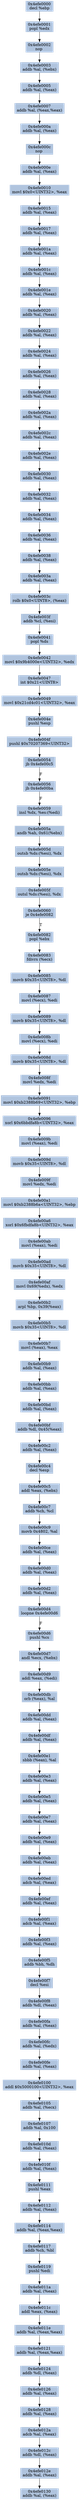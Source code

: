 digraph G {
node[shape=rectangle,style=filled,fillcolor=lightsteelblue,color=lightsteelblue]
bgcolor="transparent"
a0x4efe0000decl_ebp[label="0x4efe0000\ndecl %ebp"];
a0x4efe0001popl_edx[label="0x4efe0001\npopl %edx"];
a0x4efe0002nop_[label="0x4efe0002\nnop "];
a0x4efe0003addb_al_ebx_[label="0x4efe0003\naddb %al, (%ebx)"];
a0x4efe0005addb_al_eax_[label="0x4efe0005\naddb %al, (%eax)"];
a0x4efe0007addb_al_eaxeax_[label="0x4efe0007\naddb %al, (%eax,%eax)"];
a0x4efe000aaddb_al_eax_[label="0x4efe000a\naddb %al, (%eax)"];
a0x4efe000cnop_[label="0x4efe000c\nnop "];
a0x4efe000eaddb_al_eax_[label="0x4efe000e\naddb %al, (%eax)"];
a0x4efe0010movl_0x0UINT32_eax[label="0x4efe0010\nmovl $0x0<UINT32>, %eax"];
a0x4efe0015addb_al_eax_[label="0x4efe0015\naddb %al, (%eax)"];
a0x4efe0017addb_al_eax_[label="0x4efe0017\naddb %al, (%eax)"];
a0x4efe001aaddb_al_eax_[label="0x4efe001a\naddb %al, (%eax)"];
a0x4efe001caddb_al_eax_[label="0x4efe001c\naddb %al, (%eax)"];
a0x4efe001eaddb_al_eax_[label="0x4efe001e\naddb %al, (%eax)"];
a0x4efe0020addb_al_eax_[label="0x4efe0020\naddb %al, (%eax)"];
a0x4efe0022addb_al_eax_[label="0x4efe0022\naddb %al, (%eax)"];
a0x4efe0024addb_al_eax_[label="0x4efe0024\naddb %al, (%eax)"];
a0x4efe0026addb_al_eax_[label="0x4efe0026\naddb %al, (%eax)"];
a0x4efe0028addb_al_eax_[label="0x4efe0028\naddb %al, (%eax)"];
a0x4efe002aaddb_al_eax_[label="0x4efe002a\naddb %al, (%eax)"];
a0x4efe002caddb_al_eax_[label="0x4efe002c\naddb %al, (%eax)"];
a0x4efe002eaddb_al_eax_[label="0x4efe002e\naddb %al, (%eax)"];
a0x4efe0030addb_al_eax_[label="0x4efe0030\naddb %al, (%eax)"];
a0x4efe0032addb_al_eax_[label="0x4efe0032\naddb %al, (%eax)"];
a0x4efe0034addb_al_eax_[label="0x4efe0034\naddb %al, (%eax)"];
a0x4efe0036addb_al_eax_[label="0x4efe0036\naddb %al, (%eax)"];
a0x4efe0038addb_al_eax_[label="0x4efe0038\naddb %al, (%eax)"];
a0x4efe003aaddb_al_eax_[label="0x4efe003a\naddb %al, (%eax)"];
a0x4efe003crolb_0x0UINT8_eax_[label="0x4efe003c\nrolb $0x0<UINT8>, (%eax)"];
a0x4efe003faddb_cl_esi_[label="0x4efe003f\naddb %cl, (%esi)"];
a0x4efe0041popl_ds[label="0x4efe0041\npopl %ds"];
a0x4efe0042movl_0x9b4000eUINT32_edx[label="0x4efe0042\nmovl $0x9b4000e<UINT32>, %edx"];
a0x4efe0047int_0x21UINT8[label="0x4efe0047\nint $0x21<UINT8>"];
a0x4efe0049movl_0x21cd4c01UINT32_eax[label="0x4efe0049\nmovl $0x21cd4c01<UINT32>, %eax"];
a0x4efe004epushl_esp[label="0x4efe004e\npushl %esp"];
a0x4efe004fpushl_0x70207369UINT32[label="0x4efe004f\npushl $0x70207369<UINT32>"];
a0x4efe0054jb_0x4efe00c5[label="0x4efe0054\njb 0x4efe00c5"];
a0x4efe0056jb_0x4efe00ba[label="0x4efe0056\njb 0x4efe00ba"];
a0x4efe0059insl_dx_es_edi_[label="0x4efe0059\ninsl %dx, %es:(%edi)"];
a0x4efe005aandb_ah_0x61ebx_[label="0x4efe005a\nandb %ah, 0x61(%ebx)"];
a0x4efe005doutsb_ds_esi__dx[label="0x4efe005d\noutsb %ds:(%esi), %dx"];
a0x4efe005eoutsb_ds_esi__dx[label="0x4efe005e\noutsb %ds:(%esi), %dx"];
a0x4efe005foutsl_ds_esi__dx[label="0x4efe005f\noutsl %ds:(%esi), %dx"];
a0x4efe0060je_0x4efe0082[label="0x4efe0060\nje 0x4efe0082"];
a0x4efe0082popl_ebx[label="0x4efe0082\npopl %ebx"];
a0x4efe0083fdivrs_ecx_[label="0x4efe0083\nfdivrs (%ecx)"];
a0x4efe0085movb_0x35UINT8_dl[label="0x4efe0085\nmovb $0x35<UINT8>, %dl"];
a0x4efe0087movl_ecx__edi[label="0x4efe0087\nmovl (%ecx), %edi"];
a0x4efe0089movb_0x35UINT8_dl[label="0x4efe0089\nmovb $0x35<UINT8>, %dl"];
a0x4efe008bmovl_ecx__edi[label="0x4efe008b\nmovl (%ecx), %edi"];
a0x4efe008dmovb_0x35UINT8_dl[label="0x4efe008d\nmovb $0x35<UINT8>, %dl"];
a0x4efe008fmovl_edx_edi[label="0x4efe008f\nmovl %edx, %edi"];
a0x4efe0091movl_0xb2388b69UINT32_ebp[label="0x4efe0091\nmovl $0xb2388b69<UINT32>, %ebp"];
a0x4efe0096xorl_0x6bbdfa8bUINT32_eax[label="0x4efe0096\nxorl $0x6bbdfa8b<UINT32>, %eax"];
a0x4efe009bmovl_eax__edi[label="0x4efe009b\nmovl (%eax), %edi"];
a0x4efe009dmovb_0x35UINT8_dl[label="0x4efe009d\nmovb $0x35<UINT8>, %dl"];
a0x4efe009fmovl_edx_edi[label="0x4efe009f\nmovl %edx, %edi"];
a0x4efe00a1movl_0xb2388b6aUINT32_ebp[label="0x4efe00a1\nmovl $0xb2388b6a<UINT32>, %ebp"];
a0x4efe00a6xorl_0x6fbdfa8bUINT32_eax[label="0x4efe00a6\nxorl $0x6fbdfa8b<UINT32>, %eax"];
a0x4efe00abmovl_eax__edi[label="0x4efe00ab\nmovl (%eax), %edi"];
a0x4efe00admovb_0x35UINT8_dl[label="0x4efe00ad\nmovb $0x35<UINT8>, %dl"];
a0x4efe00afmovl_0x69edx__edx[label="0x4efe00af\nmovl 0x69(%edx), %edx"];
a0x4efe00b2arpl_bp_0x39eax_[label="0x4efe00b2\narpl %bp, 0x39(%eax)"];
a0x4efe00b5movb_0x35UINT8_dl[label="0x4efe00b5\nmovb $0x35<UINT8>, %dl"];
a0x4efe00b7movl_eax__eax[label="0x4efe00b7\nmovl (%eax), %eax"];
a0x4efe00b9addb_al_eax_[label="0x4efe00b9\naddb %al, (%eax)"];
a0x4efe00bbaddb_al_eax_[label="0x4efe00bb\naddb %al, (%eax)"];
a0x4efe00bdaddb_al_eax_[label="0x4efe00bd\naddb %al, (%eax)"];
a0x4efe00bfaddb_dl_0x45eax_[label="0x4efe00bf\naddb %dl, 0x45(%eax)"];
a0x4efe00c2addb_al_eax_[label="0x4efe00c2\naddb %al, (%eax)"];
a0x4efe00c4decl_esp[label="0x4efe00c4\ndecl %esp"];
a0x4efe00c5addl_eax_ebx_[label="0x4efe00c5\naddl %eax, (%ebx)"];
a0x4efe00c7addb_ch_cl[label="0x4efe00c7\naddb %ch, %cl"];
a0x4efe00c9movb_0x4802_al[label="0x4efe00c9\nmovb 0x4802, %al"];
a0x4efe00ceaddb_al_eax_[label="0x4efe00ce\naddb %al, (%eax)"];
a0x4efe00d0addb_al_eax_[label="0x4efe00d0\naddb %al, (%eax)"];
a0x4efe00d2addb_al_eax_[label="0x4efe00d2\naddb %al, (%eax)"];
a0x4efe00d4loopne_0x4efe00d6[label="0x4efe00d4\nloopne 0x4efe00d6"];
a0x4efe00d6pushl_cs[label="0x4efe00d6\npushl %cs"];
a0x4efe00d7andl_ecx_ebx_[label="0x4efe00d7\nandl %ecx, (%ebx)"];
a0x4efe00d9addl_eax_edi_[label="0x4efe00d9\naddl %eax, (%edi)"];
a0x4efe00dborb_eax__al[label="0x4efe00db\norb (%eax), %al"];
a0x4efe00ddaddb_al_eax_[label="0x4efe00dd\naddb %al, (%eax)"];
a0x4efe00dfaddb_al_eax_[label="0x4efe00df\naddb %al, (%eax)"];
a0x4efe00e1sbbb_eax__al[label="0x4efe00e1\nsbbb (%eax), %al"];
a0x4efe00e3addb_al_eax_[label="0x4efe00e3\naddb %al, (%eax)"];
a0x4efe00e5addb_al_eax_[label="0x4efe00e5\naddb %al, (%eax)"];
a0x4efe00e7addb_al_eax_[label="0x4efe00e7\naddb %al, (%eax)"];
a0x4efe00e9addb_al_eax_[label="0x4efe00e9\naddb %al, (%eax)"];
a0x4efe00ebaddb_al_eax_[label="0x4efe00eb\naddb %al, (%eax)"];
a0x4efe00edadcb_al_eax_[label="0x4efe00ed\nadcb %al, (%eax)"];
a0x4efe00efaddb_al_eax_[label="0x4efe00ef\naddb %al, (%eax)"];
a0x4efe00f1adcb_al_eax_[label="0x4efe00f1\nadcb %al, (%eax)"];
a0x4efe00f3addb_al_eax_[label="0x4efe00f3\naddb %al, (%eax)"];
a0x4efe00f5addb_bh_dh[label="0x4efe00f5\naddb %bh, %dh"];
a0x4efe00f7decl_esi[label="0x4efe00f7\ndecl %esi"];
a0x4efe00f8addb_dl_eax_[label="0x4efe00f8\naddb %dl, (%eax)"];
a0x4efe00faaddb_al_eax_[label="0x4efe00fa\naddb %al, (%eax)"];
a0x4efe00fcaddb_al_edx_[label="0x4efe00fc\naddb %al, (%edx)"];
a0x4efe00feaddb_al_eax_[label="0x4efe00fe\naddb %al, (%eax)"];
a0x4efe0100addl_0x5000100UINT32_eax[label="0x4efe0100\naddl $0x5000100<UINT32>, %eax"];
a0x4efe0105addb_al_ecx_[label="0x4efe0105\naddb %al, (%ecx)"];
a0x4efe0107addb_al_0x100[label="0x4efe0107\naddb %al, 0x100"];
a0x4efe010daddb_al_eax_[label="0x4efe010d\naddb %al, (%eax)"];
a0x4efe010faddb_al_eax_[label="0x4efe010f\naddb %al, (%eax)"];
a0x4efe0111pushl_eax[label="0x4efe0111\npushl %eax"];
a0x4efe0112addb_al_eax_[label="0x4efe0112\naddb %al, (%eax)"];
a0x4efe0114addb_al_eaxeax_[label="0x4efe0114\naddb %al, (%eax,%eax)"];
a0x4efe0117addb_ch_bl[label="0x4efe0117\naddb %ch, %bl"];
a0x4efe0119pushl_edi[label="0x4efe0119\npushl %edi"];
a0x4efe011aaddb_al_eax_[label="0x4efe011a\naddb %al, (%eax)"];
a0x4efe011caddl_eax_eax_[label="0x4efe011c\naddl %eax, (%eax)"];
a0x4efe011eaddb_al_eaxeax_[label="0x4efe011e\naddb %al, (%eax,%eax)"];
a0x4efe0121addb_al_eaxeax_[label="0x4efe0121\naddb %al, (%eax,%eax)"];
a0x4efe0124addb_dl_eax_[label="0x4efe0124\naddb %dl, (%eax)"];
a0x4efe0126addb_al_eax_[label="0x4efe0126\naddb %al, (%eax)"];
a0x4efe0128addb_al_eax_[label="0x4efe0128\naddb %al, (%eax)"];
a0x4efe012aadcb_al_eax_[label="0x4efe012a\nadcb %al, (%eax)"];
a0x4efe012caddb_dl_eax_[label="0x4efe012c\naddb %dl, (%eax)"];
a0x4efe012eaddb_al_eax_[label="0x4efe012e\naddb %al, (%eax)"];
a0x4efe0130addb_al_eax_[label="0x4efe0130\naddb %al, (%eax)"];
a0x4efe0000decl_ebp -> a0x4efe0001popl_edx [color="#000000"];
a0x4efe0001popl_edx -> a0x4efe0002nop_ [color="#000000"];
a0x4efe0002nop_ -> a0x4efe0003addb_al_ebx_ [color="#000000"];
a0x4efe0003addb_al_ebx_ -> a0x4efe0005addb_al_eax_ [color="#000000"];
a0x4efe0005addb_al_eax_ -> a0x4efe0007addb_al_eaxeax_ [color="#000000"];
a0x4efe0007addb_al_eaxeax_ -> a0x4efe000aaddb_al_eax_ [color="#000000"];
a0x4efe000aaddb_al_eax_ -> a0x4efe000cnop_ [color="#000000"];
a0x4efe000cnop_ -> a0x4efe000eaddb_al_eax_ [color="#000000"];
a0x4efe000eaddb_al_eax_ -> a0x4efe0010movl_0x0UINT32_eax [color="#000000"];
a0x4efe0010movl_0x0UINT32_eax -> a0x4efe0015addb_al_eax_ [color="#000000"];
a0x4efe0015addb_al_eax_ -> a0x4efe0017addb_al_eax_ [color="#000000"];
a0x4efe0017addb_al_eax_ -> a0x4efe001aaddb_al_eax_ [color="#000000"];
a0x4efe001aaddb_al_eax_ -> a0x4efe001caddb_al_eax_ [color="#000000"];
a0x4efe001caddb_al_eax_ -> a0x4efe001eaddb_al_eax_ [color="#000000"];
a0x4efe001eaddb_al_eax_ -> a0x4efe0020addb_al_eax_ [color="#000000"];
a0x4efe0020addb_al_eax_ -> a0x4efe0022addb_al_eax_ [color="#000000"];
a0x4efe0022addb_al_eax_ -> a0x4efe0024addb_al_eax_ [color="#000000"];
a0x4efe0024addb_al_eax_ -> a0x4efe0026addb_al_eax_ [color="#000000"];
a0x4efe0026addb_al_eax_ -> a0x4efe0028addb_al_eax_ [color="#000000"];
a0x4efe0028addb_al_eax_ -> a0x4efe002aaddb_al_eax_ [color="#000000"];
a0x4efe002aaddb_al_eax_ -> a0x4efe002caddb_al_eax_ [color="#000000"];
a0x4efe002caddb_al_eax_ -> a0x4efe002eaddb_al_eax_ [color="#000000"];
a0x4efe002eaddb_al_eax_ -> a0x4efe0030addb_al_eax_ [color="#000000"];
a0x4efe0030addb_al_eax_ -> a0x4efe0032addb_al_eax_ [color="#000000"];
a0x4efe0032addb_al_eax_ -> a0x4efe0034addb_al_eax_ [color="#000000"];
a0x4efe0034addb_al_eax_ -> a0x4efe0036addb_al_eax_ [color="#000000"];
a0x4efe0036addb_al_eax_ -> a0x4efe0038addb_al_eax_ [color="#000000"];
a0x4efe0038addb_al_eax_ -> a0x4efe003aaddb_al_eax_ [color="#000000"];
a0x4efe003aaddb_al_eax_ -> a0x4efe003crolb_0x0UINT8_eax_ [color="#000000"];
a0x4efe003crolb_0x0UINT8_eax_ -> a0x4efe003faddb_cl_esi_ [color="#000000"];
a0x4efe003faddb_cl_esi_ -> a0x4efe0041popl_ds [color="#000000"];
a0x4efe0041popl_ds -> a0x4efe0042movl_0x9b4000eUINT32_edx [color="#000000"];
a0x4efe0042movl_0x9b4000eUINT32_edx -> a0x4efe0047int_0x21UINT8 [color="#000000"];
a0x4efe0047int_0x21UINT8 -> a0x4efe0049movl_0x21cd4c01UINT32_eax [color="#000000"];
a0x4efe0049movl_0x21cd4c01UINT32_eax -> a0x4efe004epushl_esp [color="#000000"];
a0x4efe004epushl_esp -> a0x4efe004fpushl_0x70207369UINT32 [color="#000000"];
a0x4efe004fpushl_0x70207369UINT32 -> a0x4efe0054jb_0x4efe00c5 [color="#000000"];
a0x4efe0054jb_0x4efe00c5 -> a0x4efe0056jb_0x4efe00ba [color="#000000",label="F"];
a0x4efe0056jb_0x4efe00ba -> a0x4efe0059insl_dx_es_edi_ [color="#000000",label="F"];
a0x4efe0059insl_dx_es_edi_ -> a0x4efe005aandb_ah_0x61ebx_ [color="#000000"];
a0x4efe005aandb_ah_0x61ebx_ -> a0x4efe005doutsb_ds_esi__dx [color="#000000"];
a0x4efe005doutsb_ds_esi__dx -> a0x4efe005eoutsb_ds_esi__dx [color="#000000"];
a0x4efe005eoutsb_ds_esi__dx -> a0x4efe005foutsl_ds_esi__dx [color="#000000"];
a0x4efe005foutsl_ds_esi__dx -> a0x4efe0060je_0x4efe0082 [color="#000000"];
a0x4efe0060je_0x4efe0082 -> a0x4efe0082popl_ebx [color="#000000",label="T"];
a0x4efe0082popl_ebx -> a0x4efe0083fdivrs_ecx_ [color="#000000"];
a0x4efe0083fdivrs_ecx_ -> a0x4efe0085movb_0x35UINT8_dl [color="#000000"];
a0x4efe0085movb_0x35UINT8_dl -> a0x4efe0087movl_ecx__edi [color="#000000"];
a0x4efe0087movl_ecx__edi -> a0x4efe0089movb_0x35UINT8_dl [color="#000000"];
a0x4efe0089movb_0x35UINT8_dl -> a0x4efe008bmovl_ecx__edi [color="#000000"];
a0x4efe008bmovl_ecx__edi -> a0x4efe008dmovb_0x35UINT8_dl [color="#000000"];
a0x4efe008dmovb_0x35UINT8_dl -> a0x4efe008fmovl_edx_edi [color="#000000"];
a0x4efe008fmovl_edx_edi -> a0x4efe0091movl_0xb2388b69UINT32_ebp [color="#000000"];
a0x4efe0091movl_0xb2388b69UINT32_ebp -> a0x4efe0096xorl_0x6bbdfa8bUINT32_eax [color="#000000"];
a0x4efe0096xorl_0x6bbdfa8bUINT32_eax -> a0x4efe009bmovl_eax__edi [color="#000000"];
a0x4efe009bmovl_eax__edi -> a0x4efe009dmovb_0x35UINT8_dl [color="#000000"];
a0x4efe009dmovb_0x35UINT8_dl -> a0x4efe009fmovl_edx_edi [color="#000000"];
a0x4efe009fmovl_edx_edi -> a0x4efe00a1movl_0xb2388b6aUINT32_ebp [color="#000000"];
a0x4efe00a1movl_0xb2388b6aUINT32_ebp -> a0x4efe00a6xorl_0x6fbdfa8bUINT32_eax [color="#000000"];
a0x4efe00a6xorl_0x6fbdfa8bUINT32_eax -> a0x4efe00abmovl_eax__edi [color="#000000"];
a0x4efe00abmovl_eax__edi -> a0x4efe00admovb_0x35UINT8_dl [color="#000000"];
a0x4efe00admovb_0x35UINT8_dl -> a0x4efe00afmovl_0x69edx__edx [color="#000000"];
a0x4efe00afmovl_0x69edx__edx -> a0x4efe00b2arpl_bp_0x39eax_ [color="#000000"];
a0x4efe00b2arpl_bp_0x39eax_ -> a0x4efe00b5movb_0x35UINT8_dl [color="#000000"];
a0x4efe00b5movb_0x35UINT8_dl -> a0x4efe00b7movl_eax__eax [color="#000000"];
a0x4efe00b7movl_eax__eax -> a0x4efe00b9addb_al_eax_ [color="#000000"];
a0x4efe00b9addb_al_eax_ -> a0x4efe00bbaddb_al_eax_ [color="#000000"];
a0x4efe00bbaddb_al_eax_ -> a0x4efe00bdaddb_al_eax_ [color="#000000"];
a0x4efe00bdaddb_al_eax_ -> a0x4efe00bfaddb_dl_0x45eax_ [color="#000000"];
a0x4efe00bfaddb_dl_0x45eax_ -> a0x4efe00c2addb_al_eax_ [color="#000000"];
a0x4efe00c2addb_al_eax_ -> a0x4efe00c4decl_esp [color="#000000"];
a0x4efe00c4decl_esp -> a0x4efe00c5addl_eax_ebx_ [color="#000000"];
a0x4efe00c5addl_eax_ebx_ -> a0x4efe00c7addb_ch_cl [color="#000000"];
a0x4efe00c7addb_ch_cl -> a0x4efe00c9movb_0x4802_al [color="#000000"];
a0x4efe00c9movb_0x4802_al -> a0x4efe00ceaddb_al_eax_ [color="#000000"];
a0x4efe00ceaddb_al_eax_ -> a0x4efe00d0addb_al_eax_ [color="#000000"];
a0x4efe00d0addb_al_eax_ -> a0x4efe00d2addb_al_eax_ [color="#000000"];
a0x4efe00d2addb_al_eax_ -> a0x4efe00d4loopne_0x4efe00d6 [color="#000000"];
a0x4efe00d4loopne_0x4efe00d6 -> a0x4efe00d6pushl_cs [color="#000000",label="F"];
a0x4efe00d6pushl_cs -> a0x4efe00d7andl_ecx_ebx_ [color="#000000"];
a0x4efe00d7andl_ecx_ebx_ -> a0x4efe00d9addl_eax_edi_ [color="#000000"];
a0x4efe00d9addl_eax_edi_ -> a0x4efe00dborb_eax__al [color="#000000"];
a0x4efe00dborb_eax__al -> a0x4efe00ddaddb_al_eax_ [color="#000000"];
a0x4efe00ddaddb_al_eax_ -> a0x4efe00dfaddb_al_eax_ [color="#000000"];
a0x4efe00dfaddb_al_eax_ -> a0x4efe00e1sbbb_eax__al [color="#000000"];
a0x4efe00e1sbbb_eax__al -> a0x4efe00e3addb_al_eax_ [color="#000000"];
a0x4efe00e3addb_al_eax_ -> a0x4efe00e5addb_al_eax_ [color="#000000"];
a0x4efe00e5addb_al_eax_ -> a0x4efe00e7addb_al_eax_ [color="#000000"];
a0x4efe00e7addb_al_eax_ -> a0x4efe00e9addb_al_eax_ [color="#000000"];
a0x4efe00e9addb_al_eax_ -> a0x4efe00ebaddb_al_eax_ [color="#000000"];
a0x4efe00ebaddb_al_eax_ -> a0x4efe00edadcb_al_eax_ [color="#000000"];
a0x4efe00edadcb_al_eax_ -> a0x4efe00efaddb_al_eax_ [color="#000000"];
a0x4efe00efaddb_al_eax_ -> a0x4efe00f1adcb_al_eax_ [color="#000000"];
a0x4efe00f1adcb_al_eax_ -> a0x4efe00f3addb_al_eax_ [color="#000000"];
a0x4efe00f3addb_al_eax_ -> a0x4efe00f5addb_bh_dh [color="#000000"];
a0x4efe00f5addb_bh_dh -> a0x4efe00f7decl_esi [color="#000000"];
a0x4efe00f7decl_esi -> a0x4efe00f8addb_dl_eax_ [color="#000000"];
a0x4efe00f8addb_dl_eax_ -> a0x4efe00faaddb_al_eax_ [color="#000000"];
a0x4efe00faaddb_al_eax_ -> a0x4efe00fcaddb_al_edx_ [color="#000000"];
a0x4efe00fcaddb_al_edx_ -> a0x4efe00feaddb_al_eax_ [color="#000000"];
a0x4efe00feaddb_al_eax_ -> a0x4efe0100addl_0x5000100UINT32_eax [color="#000000"];
a0x4efe0100addl_0x5000100UINT32_eax -> a0x4efe0105addb_al_ecx_ [color="#000000"];
a0x4efe0105addb_al_ecx_ -> a0x4efe0107addb_al_0x100 [color="#000000"];
a0x4efe0107addb_al_0x100 -> a0x4efe010daddb_al_eax_ [color="#000000"];
a0x4efe010daddb_al_eax_ -> a0x4efe010faddb_al_eax_ [color="#000000"];
a0x4efe010faddb_al_eax_ -> a0x4efe0111pushl_eax [color="#000000"];
a0x4efe0111pushl_eax -> a0x4efe0112addb_al_eax_ [color="#000000"];
a0x4efe0112addb_al_eax_ -> a0x4efe0114addb_al_eaxeax_ [color="#000000"];
a0x4efe0114addb_al_eaxeax_ -> a0x4efe0117addb_ch_bl [color="#000000"];
a0x4efe0117addb_ch_bl -> a0x4efe0119pushl_edi [color="#000000"];
a0x4efe0119pushl_edi -> a0x4efe011aaddb_al_eax_ [color="#000000"];
a0x4efe011aaddb_al_eax_ -> a0x4efe011caddl_eax_eax_ [color="#000000"];
a0x4efe011caddl_eax_eax_ -> a0x4efe011eaddb_al_eaxeax_ [color="#000000"];
a0x4efe011eaddb_al_eaxeax_ -> a0x4efe0121addb_al_eaxeax_ [color="#000000"];
a0x4efe0121addb_al_eaxeax_ -> a0x4efe0124addb_dl_eax_ [color="#000000"];
a0x4efe0124addb_dl_eax_ -> a0x4efe0126addb_al_eax_ [color="#000000"];
a0x4efe0126addb_al_eax_ -> a0x4efe0128addb_al_eax_ [color="#000000"];
a0x4efe0128addb_al_eax_ -> a0x4efe012aadcb_al_eax_ [color="#000000"];
a0x4efe012aadcb_al_eax_ -> a0x4efe012caddb_dl_eax_ [color="#000000"];
a0x4efe012caddb_dl_eax_ -> a0x4efe012eaddb_al_eax_ [color="#000000"];
a0x4efe012eaddb_al_eax_ -> a0x4efe0130addb_al_eax_ [color="#000000"];
}
